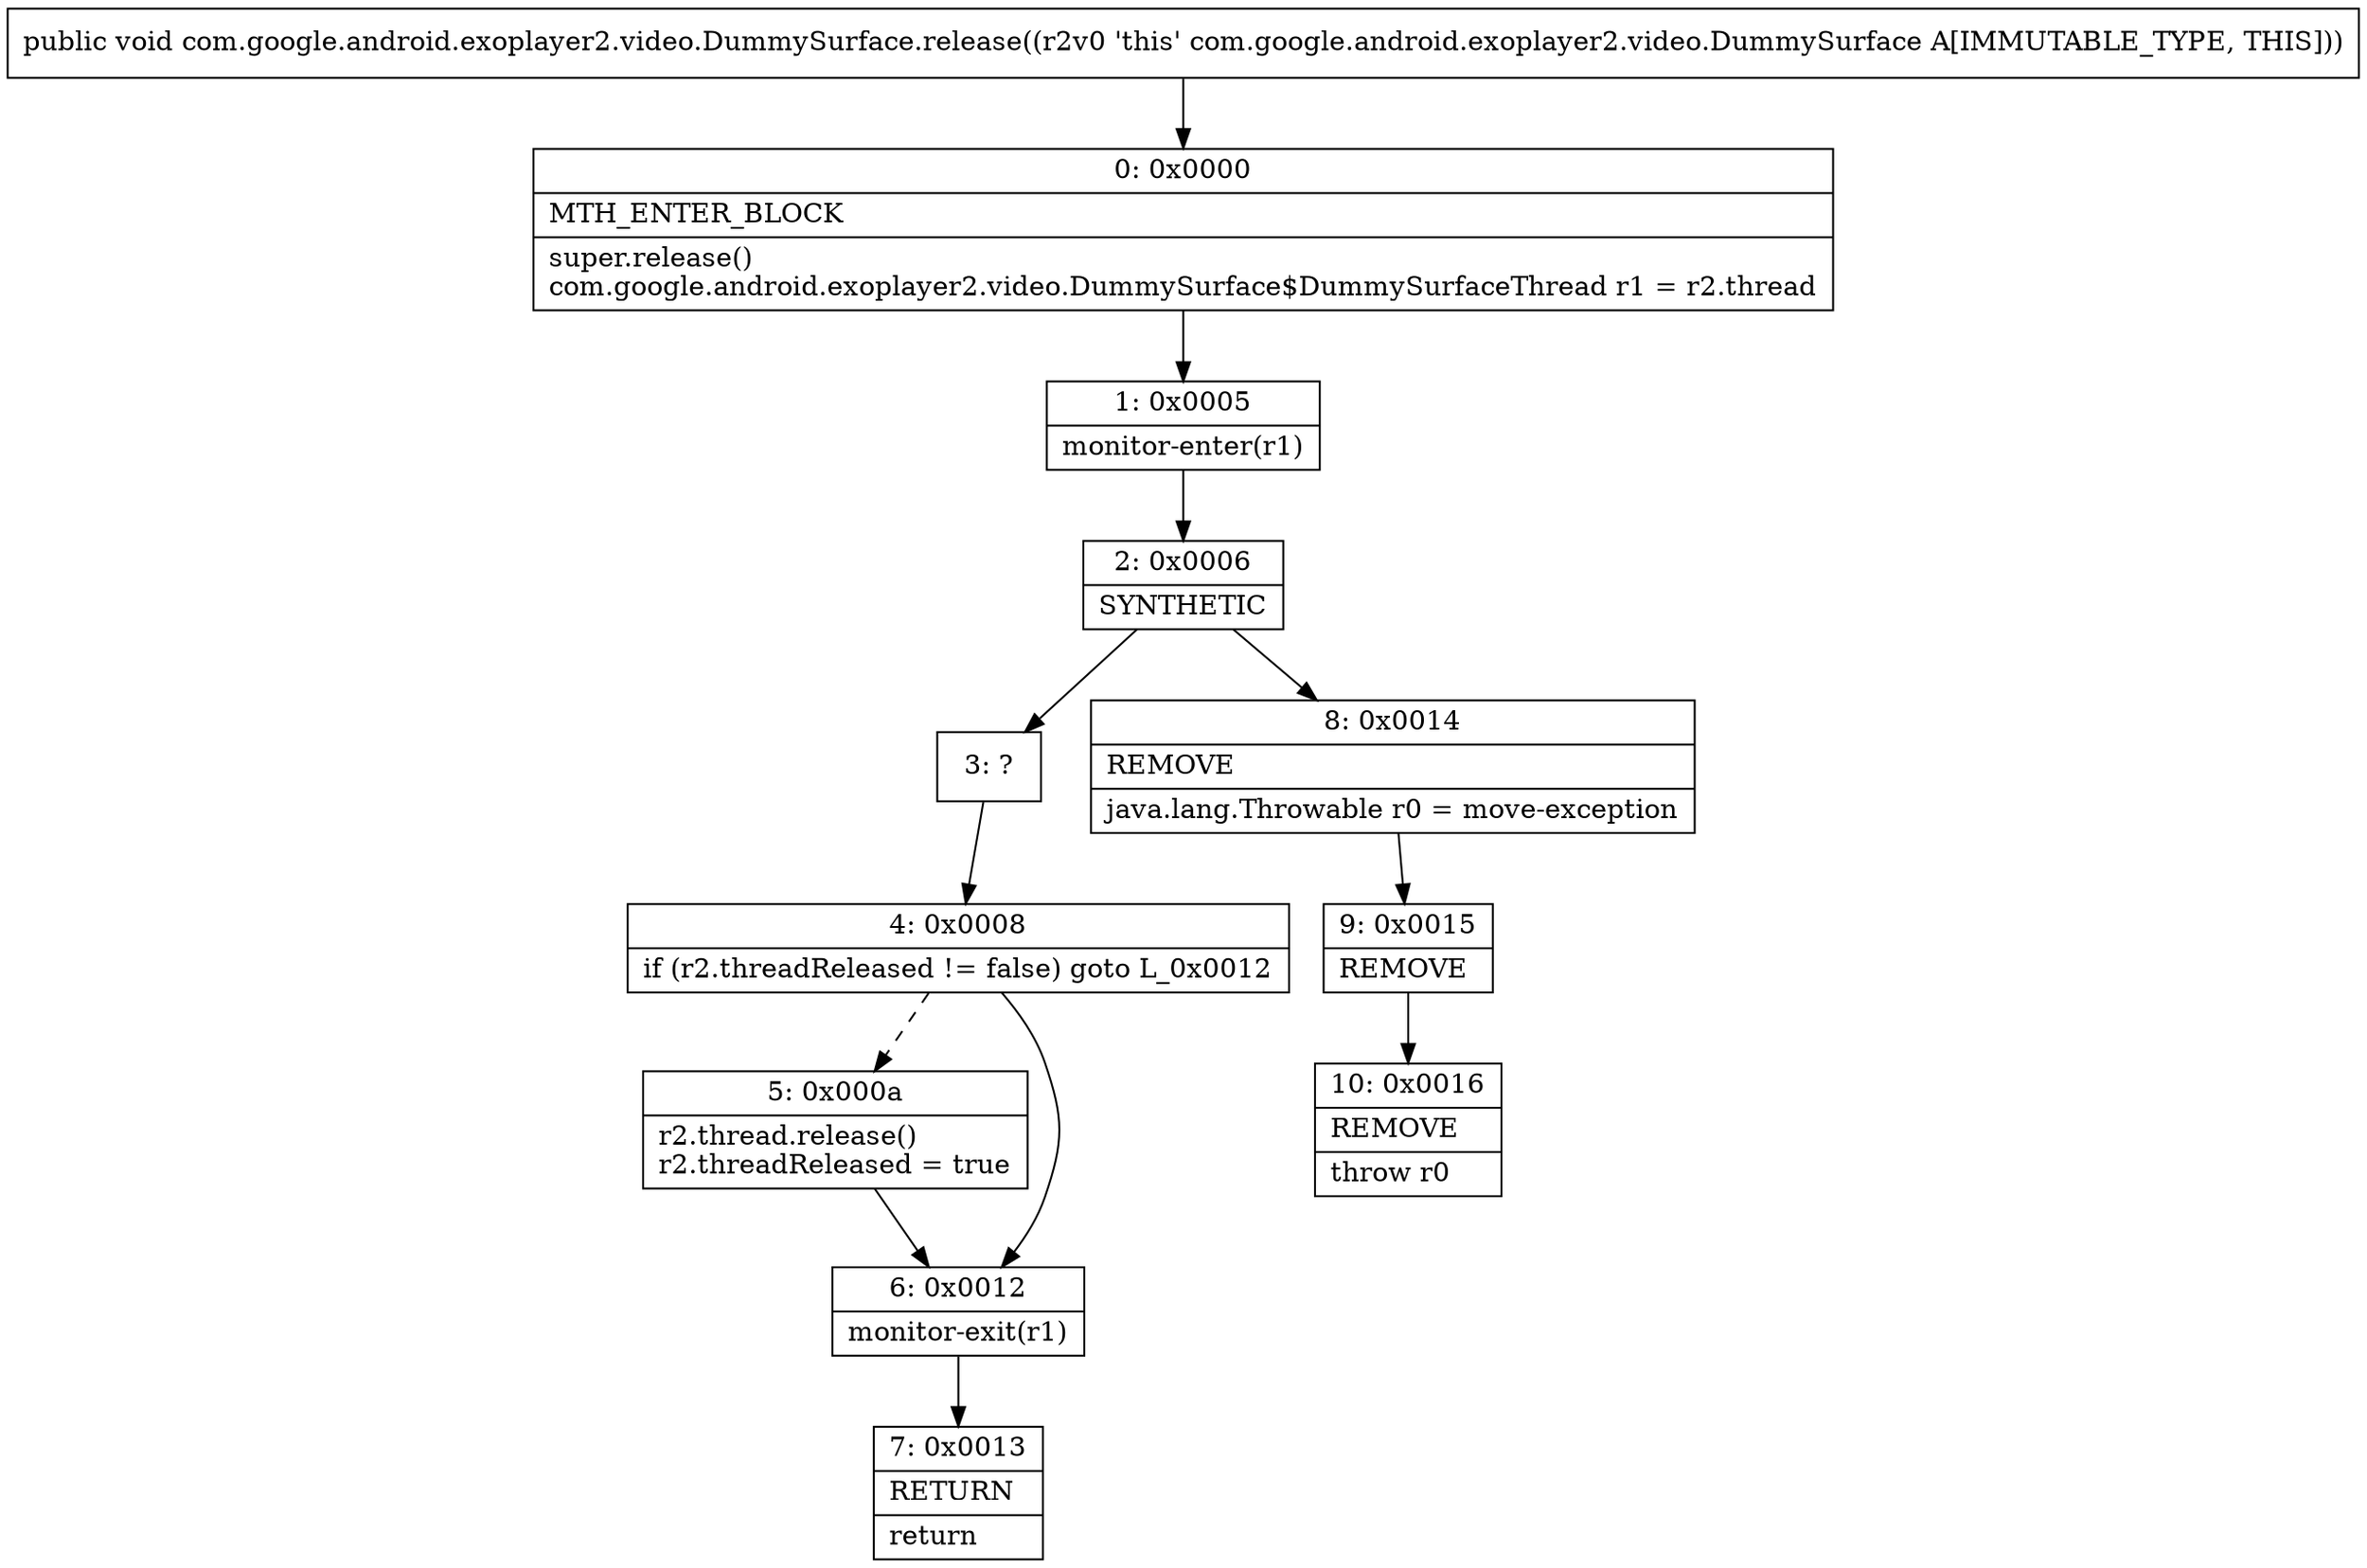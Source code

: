 digraph "CFG forcom.google.android.exoplayer2.video.DummySurface.release()V" {
Node_0 [shape=record,label="{0\:\ 0x0000|MTH_ENTER_BLOCK\l|super.release()\lcom.google.android.exoplayer2.video.DummySurface$DummySurfaceThread r1 = r2.thread\l}"];
Node_1 [shape=record,label="{1\:\ 0x0005|monitor\-enter(r1)\l}"];
Node_2 [shape=record,label="{2\:\ 0x0006|SYNTHETIC\l}"];
Node_3 [shape=record,label="{3\:\ ?}"];
Node_4 [shape=record,label="{4\:\ 0x0008|if (r2.threadReleased != false) goto L_0x0012\l}"];
Node_5 [shape=record,label="{5\:\ 0x000a|r2.thread.release()\lr2.threadReleased = true\l}"];
Node_6 [shape=record,label="{6\:\ 0x0012|monitor\-exit(r1)\l}"];
Node_7 [shape=record,label="{7\:\ 0x0013|RETURN\l|return\l}"];
Node_8 [shape=record,label="{8\:\ 0x0014|REMOVE\l|java.lang.Throwable r0 = move\-exception\l}"];
Node_9 [shape=record,label="{9\:\ 0x0015|REMOVE\l}"];
Node_10 [shape=record,label="{10\:\ 0x0016|REMOVE\l|throw r0\l}"];
MethodNode[shape=record,label="{public void com.google.android.exoplayer2.video.DummySurface.release((r2v0 'this' com.google.android.exoplayer2.video.DummySurface A[IMMUTABLE_TYPE, THIS])) }"];
MethodNode -> Node_0;
Node_0 -> Node_1;
Node_1 -> Node_2;
Node_2 -> Node_3;
Node_2 -> Node_8;
Node_3 -> Node_4;
Node_4 -> Node_5[style=dashed];
Node_4 -> Node_6;
Node_5 -> Node_6;
Node_6 -> Node_7;
Node_8 -> Node_9;
Node_9 -> Node_10;
}

